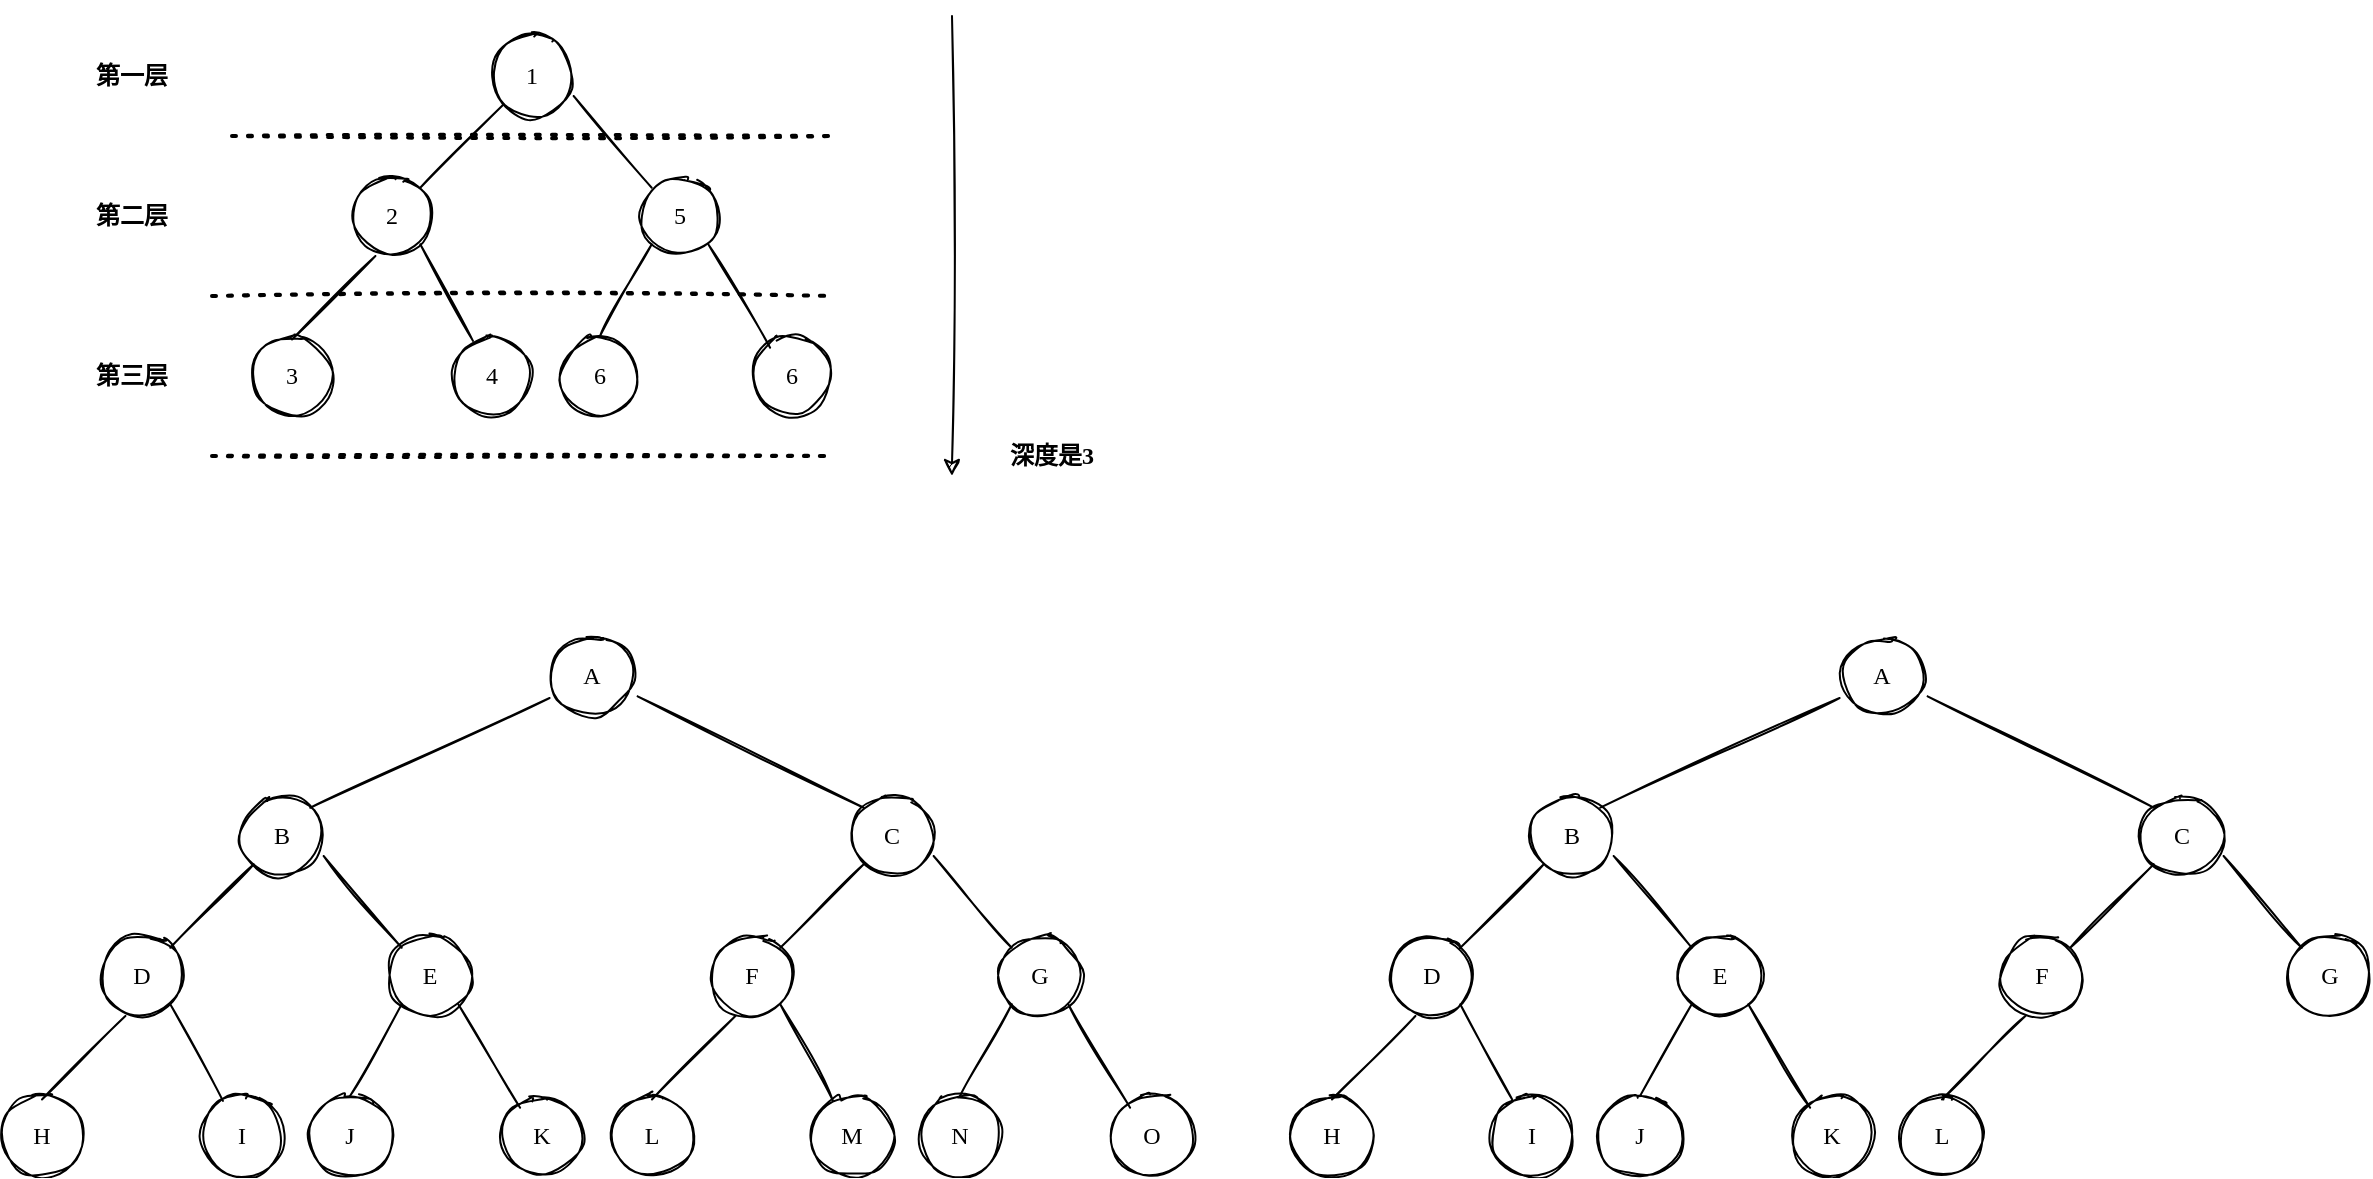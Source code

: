 <mxfile version="13.9.9" type="device"><diagram id="AjD2eCS2qsiHTyneQqth" name="二叉树"><mxGraphModel dx="1278" dy="607" grid="1" gridSize="10" guides="1" tooltips="1" connect="1" arrows="1" fold="1" page="1" pageScale="1" pageWidth="827" pageHeight="1169" math="0" shadow="0"><root><mxCell id="0"/><mxCell id="1" parent="0"/><mxCell id="x9iLLm8WanFrZs3Th1T4-1" value="1" style="ellipse;whiteSpace=wrap;html=1;aspect=fixed;fontFamily=Comic Sans MS;sketch=1;" vertex="1" parent="1"><mxGeometry x="320" y="130" width="40" height="40" as="geometry"/></mxCell><mxCell id="x9iLLm8WanFrZs3Th1T4-2" value="2" style="ellipse;whiteSpace=wrap;html=1;aspect=fixed;fontFamily=Comic Sans MS;sketch=1;" vertex="1" parent="1"><mxGeometry x="250" y="200" width="40" height="40" as="geometry"/></mxCell><mxCell id="x9iLLm8WanFrZs3Th1T4-3" value="5" style="ellipse;whiteSpace=wrap;html=1;aspect=fixed;fontFamily=Comic Sans MS;sketch=1;" vertex="1" parent="1"><mxGeometry x="394" y="200" width="40" height="40" as="geometry"/></mxCell><mxCell id="x9iLLm8WanFrZs3Th1T4-4" value="3" style="ellipse;whiteSpace=wrap;html=1;aspect=fixed;fontFamily=Comic Sans MS;sketch=1;" vertex="1" parent="1"><mxGeometry x="200" y="280" width="40" height="40" as="geometry"/></mxCell><mxCell id="x9iLLm8WanFrZs3Th1T4-5" value="4" style="ellipse;whiteSpace=wrap;html=1;aspect=fixed;fontFamily=Comic Sans MS;sketch=1;" vertex="1" parent="1"><mxGeometry x="300" y="280" width="40" height="40" as="geometry"/></mxCell><mxCell id="x9iLLm8WanFrZs3Th1T4-6" value="6" style="ellipse;whiteSpace=wrap;html=1;aspect=fixed;fontFamily=Comic Sans MS;sketch=1;" vertex="1" parent="1"><mxGeometry x="354" y="280" width="40" height="40" as="geometry"/></mxCell><mxCell id="x9iLLm8WanFrZs3Th1T4-7" value="6" style="ellipse;whiteSpace=wrap;html=1;aspect=fixed;fontFamily=Comic Sans MS;sketch=1;" vertex="1" parent="1"><mxGeometry x="450" y="280" width="40" height="40" as="geometry"/></mxCell><mxCell id="x9iLLm8WanFrZs3Th1T4-8" value="" style="endArrow=none;html=1;exitX=1;exitY=0;exitDx=0;exitDy=0;entryX=0;entryY=1;entryDx=0;entryDy=0;fontFamily=Comic Sans MS;sketch=1;" edge="1" parent="1" source="x9iLLm8WanFrZs3Th1T4-2" target="x9iLLm8WanFrZs3Th1T4-1"><mxGeometry width="50" height="50" relative="1" as="geometry"><mxPoint x="290" y="200" as="sourcePoint"/><mxPoint x="320" y="170" as="targetPoint"/></mxGeometry></mxCell><mxCell id="x9iLLm8WanFrZs3Th1T4-9" value="" style="endArrow=none;html=1;exitX=1;exitY=0;exitDx=0;exitDy=0;entryX=0;entryY=1;entryDx=0;entryDy=0;fontFamily=Comic Sans MS;sketch=1;" edge="1" parent="1"><mxGeometry width="50" height="50" relative="1" as="geometry"><mxPoint x="220.002" y="281.718" as="sourcePoint"/><mxPoint x="261.718" y="240.002" as="targetPoint"/></mxGeometry></mxCell><mxCell id="x9iLLm8WanFrZs3Th1T4-10" value="" style="endArrow=none;html=1;exitX=1;exitY=1;exitDx=0;exitDy=0;fontFamily=Comic Sans MS;sketch=1;" edge="1" parent="1" source="x9iLLm8WanFrZs3Th1T4-2" target="x9iLLm8WanFrZs3Th1T4-5"><mxGeometry width="50" height="50" relative="1" as="geometry"><mxPoint x="304.142" y="225.858" as="sourcePoint"/><mxPoint x="345.858" y="184.142" as="targetPoint"/></mxGeometry></mxCell><mxCell id="x9iLLm8WanFrZs3Th1T4-11" value="" style="endArrow=none;html=1;exitX=1;exitY=1;exitDx=0;exitDy=0;entryX=0;entryY=0;entryDx=0;entryDy=0;fontFamily=Comic Sans MS;sketch=1;" edge="1" parent="1" target="x9iLLm8WanFrZs3Th1T4-3"><mxGeometry width="50" height="50" relative="1" as="geometry"><mxPoint x="360.812" y="160.002" as="sourcePoint"/><mxPoint x="387.188" y="208.251" as="targetPoint"/></mxGeometry></mxCell><mxCell id="x9iLLm8WanFrZs3Th1T4-12" value="" style="endArrow=none;html=1;exitX=1;exitY=1;exitDx=0;exitDy=0;entryX=0;entryY=0;entryDx=0;entryDy=0;fontFamily=Comic Sans MS;sketch=1;" edge="1" parent="1" source="x9iLLm8WanFrZs3Th1T4-3"><mxGeometry width="50" height="50" relative="1" as="geometry"><mxPoint x="420.002" y="240.002" as="sourcePoint"/><mxPoint x="459.048" y="285.858" as="targetPoint"/></mxGeometry></mxCell><mxCell id="x9iLLm8WanFrZs3Th1T4-13" value="" style="endArrow=none;html=1;exitX=0;exitY=1;exitDx=0;exitDy=0;entryX=0.5;entryY=0;entryDx=0;entryDy=0;fontFamily=Comic Sans MS;sketch=1;" edge="1" parent="1" source="x9iLLm8WanFrZs3Th1T4-3" target="x9iLLm8WanFrZs3Th1T4-6"><mxGeometry width="50" height="50" relative="1" as="geometry"><mxPoint x="430.002" y="250.002" as="sourcePoint"/><mxPoint x="469.048" y="295.858" as="targetPoint"/></mxGeometry></mxCell><mxCell id="x9iLLm8WanFrZs3Th1T4-14" value="" style="endArrow=classic;html=1;fontFamily=Comic Sans MS;sketch=1;" edge="1" parent="1"><mxGeometry width="50" height="50" relative="1" as="geometry"><mxPoint x="550" y="120" as="sourcePoint"/><mxPoint x="550" y="350" as="targetPoint"/></mxGeometry></mxCell><mxCell id="x9iLLm8WanFrZs3Th1T4-15" value="" style="endArrow=none;dashed=1;html=1;dashPattern=1 3;strokeWidth=2;fontFamily=Comic Sans MS;sketch=1;" edge="1" parent="1"><mxGeometry width="50" height="50" relative="1" as="geometry"><mxPoint x="190" y="180" as="sourcePoint"/><mxPoint x="490" y="180" as="targetPoint"/></mxGeometry></mxCell><mxCell id="x9iLLm8WanFrZs3Th1T4-16" value="" style="endArrow=none;dashed=1;html=1;dashPattern=1 3;strokeWidth=2;fontFamily=Comic Sans MS;sketch=1;" edge="1" parent="1"><mxGeometry width="50" height="50" relative="1" as="geometry"><mxPoint x="180" y="260" as="sourcePoint"/><mxPoint x="490" y="260" as="targetPoint"/></mxGeometry></mxCell><mxCell id="x9iLLm8WanFrZs3Th1T4-17" value="" style="endArrow=none;dashed=1;html=1;dashPattern=1 3;strokeWidth=2;fontFamily=Comic Sans MS;sketch=1;" edge="1" parent="1"><mxGeometry width="50" height="50" relative="1" as="geometry"><mxPoint x="180" y="340" as="sourcePoint"/><mxPoint x="490" y="340" as="targetPoint"/></mxGeometry></mxCell><mxCell id="x9iLLm8WanFrZs3Th1T4-18" value="第一层" style="text;html=1;strokeColor=none;fillColor=none;align=center;verticalAlign=middle;whiteSpace=wrap;rounded=0;fontFamily=Comic Sans MS;sketch=1;fontStyle=1" vertex="1" parent="1"><mxGeometry x="120" y="140" width="40" height="20" as="geometry"/></mxCell><mxCell id="x9iLLm8WanFrZs3Th1T4-19" value="第二层" style="text;html=1;strokeColor=none;fillColor=none;align=center;verticalAlign=middle;whiteSpace=wrap;rounded=0;fontFamily=Comic Sans MS;sketch=1;fontStyle=1" vertex="1" parent="1"><mxGeometry x="120" y="210" width="40" height="20" as="geometry"/></mxCell><mxCell id="x9iLLm8WanFrZs3Th1T4-20" value="第三层" style="text;html=1;strokeColor=none;fillColor=none;align=center;verticalAlign=middle;whiteSpace=wrap;rounded=0;fontFamily=Comic Sans MS;sketch=1;fontStyle=1" vertex="1" parent="1"><mxGeometry x="120" y="290" width="40" height="20" as="geometry"/></mxCell><mxCell id="x9iLLm8WanFrZs3Th1T4-21" value="深度是3" style="text;html=1;strokeColor=none;fillColor=none;align=center;verticalAlign=middle;whiteSpace=wrap;rounded=0;fontFamily=Comic Sans MS;sketch=1;fontStyle=1" vertex="1" parent="1"><mxGeometry x="570" y="330" width="60" height="20" as="geometry"/></mxCell><mxCell id="x9iLLm8WanFrZs3Th1T4-23" value="B" style="ellipse;whiteSpace=wrap;html=1;aspect=fixed;fontFamily=Comic Sans MS;sketch=1;" vertex="1" parent="1"><mxGeometry x="195" y="510" width="40" height="40" as="geometry"/></mxCell><mxCell id="x9iLLm8WanFrZs3Th1T4-24" value="D" style="ellipse;whiteSpace=wrap;html=1;aspect=fixed;fontFamily=Comic Sans MS;sketch=1;" vertex="1" parent="1"><mxGeometry x="125" y="580" width="40" height="40" as="geometry"/></mxCell><mxCell id="x9iLLm8WanFrZs3Th1T4-25" value="E" style="ellipse;whiteSpace=wrap;html=1;aspect=fixed;fontFamily=Comic Sans MS;sketch=1;" vertex="1" parent="1"><mxGeometry x="269" y="580" width="40" height="40" as="geometry"/></mxCell><mxCell id="x9iLLm8WanFrZs3Th1T4-26" value="H" style="ellipse;whiteSpace=wrap;html=1;aspect=fixed;fontFamily=Comic Sans MS;sketch=1;" vertex="1" parent="1"><mxGeometry x="75" y="660" width="40" height="40" as="geometry"/></mxCell><mxCell id="x9iLLm8WanFrZs3Th1T4-27" value="I" style="ellipse;whiteSpace=wrap;html=1;aspect=fixed;fontFamily=Comic Sans MS;sketch=1;" vertex="1" parent="1"><mxGeometry x="175" y="660" width="40" height="40" as="geometry"/></mxCell><mxCell id="x9iLLm8WanFrZs3Th1T4-28" value="J" style="ellipse;whiteSpace=wrap;html=1;aspect=fixed;fontFamily=Comic Sans MS;sketch=1;" vertex="1" parent="1"><mxGeometry x="229" y="660" width="40" height="40" as="geometry"/></mxCell><mxCell id="x9iLLm8WanFrZs3Th1T4-29" value="K" style="ellipse;whiteSpace=wrap;html=1;aspect=fixed;fontFamily=Comic Sans MS;sketch=1;" vertex="1" parent="1"><mxGeometry x="325" y="660" width="40" height="40" as="geometry"/></mxCell><mxCell id="x9iLLm8WanFrZs3Th1T4-30" value="" style="endArrow=none;html=1;exitX=1;exitY=0;exitDx=0;exitDy=0;entryX=0;entryY=1;entryDx=0;entryDy=0;fontFamily=Comic Sans MS;sketch=1;" edge="1" parent="1" source="x9iLLm8WanFrZs3Th1T4-24" target="x9iLLm8WanFrZs3Th1T4-23"><mxGeometry width="50" height="50" relative="1" as="geometry"><mxPoint x="165" y="580" as="sourcePoint"/><mxPoint x="195" y="550" as="targetPoint"/></mxGeometry></mxCell><mxCell id="x9iLLm8WanFrZs3Th1T4-31" value="" style="endArrow=none;html=1;exitX=1;exitY=0;exitDx=0;exitDy=0;entryX=0;entryY=1;entryDx=0;entryDy=0;fontFamily=Comic Sans MS;sketch=1;" edge="1" parent="1"><mxGeometry width="50" height="50" relative="1" as="geometry"><mxPoint x="95.002" y="661.718" as="sourcePoint"/><mxPoint x="136.718" y="620.002" as="targetPoint"/></mxGeometry></mxCell><mxCell id="x9iLLm8WanFrZs3Th1T4-32" value="" style="endArrow=none;html=1;exitX=1;exitY=1;exitDx=0;exitDy=0;fontFamily=Comic Sans MS;sketch=1;" edge="1" parent="1" source="x9iLLm8WanFrZs3Th1T4-24" target="x9iLLm8WanFrZs3Th1T4-27"><mxGeometry width="50" height="50" relative="1" as="geometry"><mxPoint x="179.142" y="605.858" as="sourcePoint"/><mxPoint x="220.858" y="564.142" as="targetPoint"/></mxGeometry></mxCell><mxCell id="x9iLLm8WanFrZs3Th1T4-33" value="" style="endArrow=none;html=1;exitX=1;exitY=1;exitDx=0;exitDy=0;entryX=0;entryY=0;entryDx=0;entryDy=0;fontFamily=Comic Sans MS;sketch=1;" edge="1" parent="1" target="x9iLLm8WanFrZs3Th1T4-25"><mxGeometry width="50" height="50" relative="1" as="geometry"><mxPoint x="235.812" y="540.002" as="sourcePoint"/><mxPoint x="262.188" y="588.251" as="targetPoint"/></mxGeometry></mxCell><mxCell id="x9iLLm8WanFrZs3Th1T4-34" value="" style="endArrow=none;html=1;exitX=1;exitY=1;exitDx=0;exitDy=0;entryX=0;entryY=0;entryDx=0;entryDy=0;fontFamily=Comic Sans MS;sketch=1;" edge="1" parent="1" source="x9iLLm8WanFrZs3Th1T4-25"><mxGeometry width="50" height="50" relative="1" as="geometry"><mxPoint x="295.002" y="620.002" as="sourcePoint"/><mxPoint x="334.048" y="665.858" as="targetPoint"/></mxGeometry></mxCell><mxCell id="x9iLLm8WanFrZs3Th1T4-35" value="" style="endArrow=none;html=1;exitX=0;exitY=1;exitDx=0;exitDy=0;entryX=0.5;entryY=0;entryDx=0;entryDy=0;fontFamily=Comic Sans MS;sketch=1;" edge="1" parent="1" source="x9iLLm8WanFrZs3Th1T4-25" target="x9iLLm8WanFrZs3Th1T4-28"><mxGeometry width="50" height="50" relative="1" as="geometry"><mxPoint x="305.002" y="630.002" as="sourcePoint"/><mxPoint x="344.048" y="675.858" as="targetPoint"/></mxGeometry></mxCell><mxCell id="x9iLLm8WanFrZs3Th1T4-36" value="C" style="ellipse;whiteSpace=wrap;html=1;aspect=fixed;fontFamily=Comic Sans MS;sketch=1;" vertex="1" parent="1"><mxGeometry x="500" y="510" width="40" height="40" as="geometry"/></mxCell><mxCell id="x9iLLm8WanFrZs3Th1T4-37" value="F" style="ellipse;whiteSpace=wrap;html=1;aspect=fixed;fontFamily=Comic Sans MS;sketch=1;" vertex="1" parent="1"><mxGeometry x="430" y="580" width="40" height="40" as="geometry"/></mxCell><mxCell id="x9iLLm8WanFrZs3Th1T4-38" value="G" style="ellipse;whiteSpace=wrap;html=1;aspect=fixed;fontFamily=Comic Sans MS;sketch=1;" vertex="1" parent="1"><mxGeometry x="574" y="580" width="40" height="40" as="geometry"/></mxCell><mxCell id="x9iLLm8WanFrZs3Th1T4-39" value="L" style="ellipse;whiteSpace=wrap;html=1;aspect=fixed;fontFamily=Comic Sans MS;sketch=1;" vertex="1" parent="1"><mxGeometry x="380" y="660" width="40" height="40" as="geometry"/></mxCell><mxCell id="x9iLLm8WanFrZs3Th1T4-40" value="M" style="ellipse;whiteSpace=wrap;html=1;aspect=fixed;fontFamily=Comic Sans MS;sketch=1;" vertex="1" parent="1"><mxGeometry x="480" y="660" width="40" height="40" as="geometry"/></mxCell><mxCell id="x9iLLm8WanFrZs3Th1T4-41" value="N" style="ellipse;whiteSpace=wrap;html=1;aspect=fixed;fontFamily=Comic Sans MS;sketch=1;" vertex="1" parent="1"><mxGeometry x="534" y="660" width="40" height="40" as="geometry"/></mxCell><mxCell id="x9iLLm8WanFrZs3Th1T4-42" value="O" style="ellipse;whiteSpace=wrap;html=1;aspect=fixed;fontFamily=Comic Sans MS;sketch=1;" vertex="1" parent="1"><mxGeometry x="630" y="660" width="40" height="40" as="geometry"/></mxCell><mxCell id="x9iLLm8WanFrZs3Th1T4-43" value="" style="endArrow=none;html=1;exitX=1;exitY=0;exitDx=0;exitDy=0;entryX=0;entryY=1;entryDx=0;entryDy=0;fontFamily=Comic Sans MS;sketch=1;" edge="1" parent="1" source="x9iLLm8WanFrZs3Th1T4-37" target="x9iLLm8WanFrZs3Th1T4-36"><mxGeometry width="50" height="50" relative="1" as="geometry"><mxPoint x="470" y="580" as="sourcePoint"/><mxPoint x="500" y="550" as="targetPoint"/></mxGeometry></mxCell><mxCell id="x9iLLm8WanFrZs3Th1T4-44" value="" style="endArrow=none;html=1;exitX=1;exitY=0;exitDx=0;exitDy=0;entryX=0;entryY=1;entryDx=0;entryDy=0;fontFamily=Comic Sans MS;sketch=1;" edge="1" parent="1"><mxGeometry width="50" height="50" relative="1" as="geometry"><mxPoint x="400.002" y="661.718" as="sourcePoint"/><mxPoint x="441.718" y="620.002" as="targetPoint"/></mxGeometry></mxCell><mxCell id="x9iLLm8WanFrZs3Th1T4-45" value="" style="endArrow=none;html=1;exitX=1;exitY=1;exitDx=0;exitDy=0;fontFamily=Comic Sans MS;sketch=1;" edge="1" parent="1" source="x9iLLm8WanFrZs3Th1T4-37" target="x9iLLm8WanFrZs3Th1T4-40"><mxGeometry width="50" height="50" relative="1" as="geometry"><mxPoint x="484.142" y="605.858" as="sourcePoint"/><mxPoint x="525.858" y="564.142" as="targetPoint"/></mxGeometry></mxCell><mxCell id="x9iLLm8WanFrZs3Th1T4-46" value="" style="endArrow=none;html=1;exitX=1;exitY=1;exitDx=0;exitDy=0;entryX=0;entryY=0;entryDx=0;entryDy=0;fontFamily=Comic Sans MS;sketch=1;" edge="1" parent="1" target="x9iLLm8WanFrZs3Th1T4-38"><mxGeometry width="50" height="50" relative="1" as="geometry"><mxPoint x="540.812" y="540.002" as="sourcePoint"/><mxPoint x="567.188" y="588.251" as="targetPoint"/></mxGeometry></mxCell><mxCell id="x9iLLm8WanFrZs3Th1T4-47" value="" style="endArrow=none;html=1;exitX=1;exitY=1;exitDx=0;exitDy=0;entryX=0;entryY=0;entryDx=0;entryDy=0;fontFamily=Comic Sans MS;sketch=1;" edge="1" parent="1" source="x9iLLm8WanFrZs3Th1T4-38"><mxGeometry width="50" height="50" relative="1" as="geometry"><mxPoint x="600.002" y="620.002" as="sourcePoint"/><mxPoint x="639.048" y="665.858" as="targetPoint"/></mxGeometry></mxCell><mxCell id="x9iLLm8WanFrZs3Th1T4-48" value="" style="endArrow=none;html=1;exitX=0;exitY=1;exitDx=0;exitDy=0;entryX=0.5;entryY=0;entryDx=0;entryDy=0;fontFamily=Comic Sans MS;sketch=1;" edge="1" parent="1" source="x9iLLm8WanFrZs3Th1T4-38" target="x9iLLm8WanFrZs3Th1T4-41"><mxGeometry width="50" height="50" relative="1" as="geometry"><mxPoint x="610.002" y="630.002" as="sourcePoint"/><mxPoint x="649.048" y="675.858" as="targetPoint"/></mxGeometry></mxCell><mxCell id="x9iLLm8WanFrZs3Th1T4-49" value="A" style="ellipse;whiteSpace=wrap;html=1;aspect=fixed;fontFamily=Comic Sans MS;sketch=1;" vertex="1" parent="1"><mxGeometry x="350" y="430" width="40" height="40" as="geometry"/></mxCell><mxCell id="x9iLLm8WanFrZs3Th1T4-50" value="" style="endArrow=none;html=1;exitX=1;exitY=0;exitDx=0;exitDy=0;entryX=-0.03;entryY=0.775;entryDx=0;entryDy=0;fontFamily=Comic Sans MS;sketch=1;entryPerimeter=0;" edge="1" parent="1" source="x9iLLm8WanFrZs3Th1T4-23" target="x9iLLm8WanFrZs3Th1T4-49"><mxGeometry width="50" height="50" relative="1" as="geometry"><mxPoint x="250.002" y="511.718" as="sourcePoint"/><mxPoint x="291.718" y="470.002" as="targetPoint"/></mxGeometry></mxCell><mxCell id="x9iLLm8WanFrZs3Th1T4-51" value="" style="endArrow=none;html=1;exitX=1.07;exitY=0.755;exitDx=0;exitDy=0;entryX=0;entryY=0;entryDx=0;entryDy=0;fontFamily=Comic Sans MS;sketch=1;exitPerimeter=0;" edge="1" parent="1" source="x9iLLm8WanFrZs3Th1T4-49" target="x9iLLm8WanFrZs3Th1T4-36"><mxGeometry width="50" height="50" relative="1" as="geometry"><mxPoint x="239.142" y="525.858" as="sourcePoint"/><mxPoint x="358.8" y="471" as="targetPoint"/></mxGeometry></mxCell><mxCell id="x9iLLm8WanFrZs3Th1T4-52" value="B" style="ellipse;whiteSpace=wrap;html=1;aspect=fixed;fontFamily=Comic Sans MS;sketch=1;" vertex="1" parent="1"><mxGeometry x="840" y="510" width="40" height="40" as="geometry"/></mxCell><mxCell id="x9iLLm8WanFrZs3Th1T4-53" value="D" style="ellipse;whiteSpace=wrap;html=1;aspect=fixed;fontFamily=Comic Sans MS;sketch=1;" vertex="1" parent="1"><mxGeometry x="770" y="580" width="40" height="40" as="geometry"/></mxCell><mxCell id="x9iLLm8WanFrZs3Th1T4-54" value="E" style="ellipse;whiteSpace=wrap;html=1;aspect=fixed;fontFamily=Comic Sans MS;sketch=1;" vertex="1" parent="1"><mxGeometry x="914" y="580" width="40" height="40" as="geometry"/></mxCell><mxCell id="x9iLLm8WanFrZs3Th1T4-55" value="H" style="ellipse;whiteSpace=wrap;html=1;aspect=fixed;fontFamily=Comic Sans MS;sketch=1;" vertex="1" parent="1"><mxGeometry x="720" y="660" width="40" height="40" as="geometry"/></mxCell><mxCell id="x9iLLm8WanFrZs3Th1T4-56" value="I" style="ellipse;whiteSpace=wrap;html=1;aspect=fixed;fontFamily=Comic Sans MS;sketch=1;" vertex="1" parent="1"><mxGeometry x="820" y="660" width="40" height="40" as="geometry"/></mxCell><mxCell id="x9iLLm8WanFrZs3Th1T4-57" value="J" style="ellipse;whiteSpace=wrap;html=1;aspect=fixed;fontFamily=Comic Sans MS;sketch=1;" vertex="1" parent="1"><mxGeometry x="874" y="660" width="40" height="40" as="geometry"/></mxCell><mxCell id="x9iLLm8WanFrZs3Th1T4-58" value="K" style="ellipse;whiteSpace=wrap;html=1;aspect=fixed;fontFamily=Comic Sans MS;sketch=1;" vertex="1" parent="1"><mxGeometry x="970" y="660" width="40" height="40" as="geometry"/></mxCell><mxCell id="x9iLLm8WanFrZs3Th1T4-59" value="" style="endArrow=none;html=1;exitX=1;exitY=0;exitDx=0;exitDy=0;entryX=0;entryY=1;entryDx=0;entryDy=0;fontFamily=Comic Sans MS;sketch=1;" edge="1" parent="1" source="x9iLLm8WanFrZs3Th1T4-53" target="x9iLLm8WanFrZs3Th1T4-52"><mxGeometry width="50" height="50" relative="1" as="geometry"><mxPoint x="810" y="580" as="sourcePoint"/><mxPoint x="840" y="550" as="targetPoint"/></mxGeometry></mxCell><mxCell id="x9iLLm8WanFrZs3Th1T4-60" value="" style="endArrow=none;html=1;exitX=1;exitY=0;exitDx=0;exitDy=0;entryX=0;entryY=1;entryDx=0;entryDy=0;fontFamily=Comic Sans MS;sketch=1;" edge="1" parent="1"><mxGeometry width="50" height="50" relative="1" as="geometry"><mxPoint x="740.002" y="661.718" as="sourcePoint"/><mxPoint x="781.718" y="620.002" as="targetPoint"/></mxGeometry></mxCell><mxCell id="x9iLLm8WanFrZs3Th1T4-61" value="" style="endArrow=none;html=1;exitX=1;exitY=1;exitDx=0;exitDy=0;fontFamily=Comic Sans MS;sketch=1;" edge="1" parent="1" source="x9iLLm8WanFrZs3Th1T4-53" target="x9iLLm8WanFrZs3Th1T4-56"><mxGeometry width="50" height="50" relative="1" as="geometry"><mxPoint x="824.142" y="605.858" as="sourcePoint"/><mxPoint x="865.858" y="564.142" as="targetPoint"/></mxGeometry></mxCell><mxCell id="x9iLLm8WanFrZs3Th1T4-62" value="" style="endArrow=none;html=1;exitX=1;exitY=1;exitDx=0;exitDy=0;entryX=0;entryY=0;entryDx=0;entryDy=0;fontFamily=Comic Sans MS;sketch=1;" edge="1" parent="1" target="x9iLLm8WanFrZs3Th1T4-54"><mxGeometry width="50" height="50" relative="1" as="geometry"><mxPoint x="880.812" y="540.002" as="sourcePoint"/><mxPoint x="907.188" y="588.251" as="targetPoint"/></mxGeometry></mxCell><mxCell id="x9iLLm8WanFrZs3Th1T4-63" value="" style="endArrow=none;html=1;exitX=1;exitY=1;exitDx=0;exitDy=0;entryX=0;entryY=0;entryDx=0;entryDy=0;fontFamily=Comic Sans MS;sketch=1;" edge="1" parent="1" source="x9iLLm8WanFrZs3Th1T4-54"><mxGeometry width="50" height="50" relative="1" as="geometry"><mxPoint x="940.002" y="620.002" as="sourcePoint"/><mxPoint x="979.048" y="665.858" as="targetPoint"/></mxGeometry></mxCell><mxCell id="x9iLLm8WanFrZs3Th1T4-64" value="" style="endArrow=none;html=1;exitX=0;exitY=1;exitDx=0;exitDy=0;entryX=0.5;entryY=0;entryDx=0;entryDy=0;fontFamily=Comic Sans MS;sketch=1;" edge="1" parent="1" source="x9iLLm8WanFrZs3Th1T4-54" target="x9iLLm8WanFrZs3Th1T4-57"><mxGeometry width="50" height="50" relative="1" as="geometry"><mxPoint x="950.002" y="630.002" as="sourcePoint"/><mxPoint x="989.048" y="675.858" as="targetPoint"/></mxGeometry></mxCell><mxCell id="x9iLLm8WanFrZs3Th1T4-65" value="C" style="ellipse;whiteSpace=wrap;html=1;aspect=fixed;fontFamily=Comic Sans MS;sketch=1;" vertex="1" parent="1"><mxGeometry x="1145" y="510" width="40" height="40" as="geometry"/></mxCell><mxCell id="x9iLLm8WanFrZs3Th1T4-66" value="F" style="ellipse;whiteSpace=wrap;html=1;aspect=fixed;fontFamily=Comic Sans MS;sketch=1;" vertex="1" parent="1"><mxGeometry x="1075" y="580" width="40" height="40" as="geometry"/></mxCell><mxCell id="x9iLLm8WanFrZs3Th1T4-67" value="G" style="ellipse;whiteSpace=wrap;html=1;aspect=fixed;fontFamily=Comic Sans MS;sketch=1;" vertex="1" parent="1"><mxGeometry x="1219" y="580" width="40" height="40" as="geometry"/></mxCell><mxCell id="x9iLLm8WanFrZs3Th1T4-68" value="L" style="ellipse;whiteSpace=wrap;html=1;aspect=fixed;fontFamily=Comic Sans MS;sketch=1;" vertex="1" parent="1"><mxGeometry x="1025" y="660" width="40" height="40" as="geometry"/></mxCell><mxCell id="x9iLLm8WanFrZs3Th1T4-72" value="" style="endArrow=none;html=1;exitX=1;exitY=0;exitDx=0;exitDy=0;entryX=0;entryY=1;entryDx=0;entryDy=0;fontFamily=Comic Sans MS;sketch=1;" edge="1" parent="1" source="x9iLLm8WanFrZs3Th1T4-66" target="x9iLLm8WanFrZs3Th1T4-65"><mxGeometry width="50" height="50" relative="1" as="geometry"><mxPoint x="1115" y="580" as="sourcePoint"/><mxPoint x="1145" y="550" as="targetPoint"/></mxGeometry></mxCell><mxCell id="x9iLLm8WanFrZs3Th1T4-73" value="" style="endArrow=none;html=1;exitX=1;exitY=0;exitDx=0;exitDy=0;entryX=0;entryY=1;entryDx=0;entryDy=0;fontFamily=Comic Sans MS;sketch=1;" edge="1" parent="1"><mxGeometry width="50" height="50" relative="1" as="geometry"><mxPoint x="1045.002" y="661.718" as="sourcePoint"/><mxPoint x="1086.718" y="620.002" as="targetPoint"/></mxGeometry></mxCell><mxCell id="x9iLLm8WanFrZs3Th1T4-75" value="" style="endArrow=none;html=1;exitX=1;exitY=1;exitDx=0;exitDy=0;entryX=0;entryY=0;entryDx=0;entryDy=0;fontFamily=Comic Sans MS;sketch=1;" edge="1" parent="1" target="x9iLLm8WanFrZs3Th1T4-67"><mxGeometry width="50" height="50" relative="1" as="geometry"><mxPoint x="1185.812" y="540.002" as="sourcePoint"/><mxPoint x="1212.188" y="588.251" as="targetPoint"/></mxGeometry></mxCell><mxCell id="x9iLLm8WanFrZs3Th1T4-78" value="A" style="ellipse;whiteSpace=wrap;html=1;aspect=fixed;fontFamily=Comic Sans MS;sketch=1;" vertex="1" parent="1"><mxGeometry x="995" y="430" width="40" height="40" as="geometry"/></mxCell><mxCell id="x9iLLm8WanFrZs3Th1T4-79" value="" style="endArrow=none;html=1;exitX=1;exitY=0;exitDx=0;exitDy=0;entryX=-0.03;entryY=0.775;entryDx=0;entryDy=0;fontFamily=Comic Sans MS;sketch=1;entryPerimeter=0;" edge="1" parent="1" source="x9iLLm8WanFrZs3Th1T4-52" target="x9iLLm8WanFrZs3Th1T4-78"><mxGeometry width="50" height="50" relative="1" as="geometry"><mxPoint x="895.002" y="511.718" as="sourcePoint"/><mxPoint x="936.718" y="470.002" as="targetPoint"/></mxGeometry></mxCell><mxCell id="x9iLLm8WanFrZs3Th1T4-80" value="" style="endArrow=none;html=1;exitX=1.07;exitY=0.755;exitDx=0;exitDy=0;entryX=0;entryY=0;entryDx=0;entryDy=0;fontFamily=Comic Sans MS;sketch=1;exitPerimeter=0;" edge="1" parent="1" source="x9iLLm8WanFrZs3Th1T4-78" target="x9iLLm8WanFrZs3Th1T4-65"><mxGeometry width="50" height="50" relative="1" as="geometry"><mxPoint x="884.142" y="525.858" as="sourcePoint"/><mxPoint x="1003.8" y="471" as="targetPoint"/></mxGeometry></mxCell></root></mxGraphModel></diagram></mxfile>